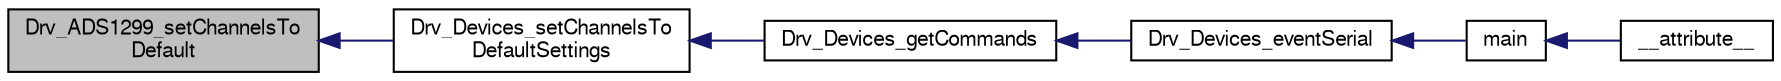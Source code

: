 digraph "Drv_ADS1299_setChannelsToDefault"
{
  edge [fontname="FreeSans",fontsize="10",labelfontname="FreeSans",labelfontsize="10"];
  node [fontname="FreeSans",fontsize="10",shape=record];
  rankdir="LR";
  Node1 [label="Drv_ADS1299_setChannelsTo\lDefault",height=0.2,width=0.4,color="black", fillcolor="grey75", style="filled", fontcolor="black"];
  Node1 -> Node2 [dir="back",color="midnightblue",fontsize="10",style="solid",fontname="FreeSans"];
  Node2 [label="Drv_Devices_setChannelsTo\lDefaultSettings",height=0.2,width=0.4,color="black", fillcolor="white", style="filled",URL="$group__Devices__Library.html#gaa48520ff061081dab8c49d26bf9404dd",tooltip="Set all channels to the default settings. "];
  Node2 -> Node3 [dir="back",color="midnightblue",fontsize="10",style="solid",fontname="FreeSans"];
  Node3 [label="Drv_Devices_getCommands",height=0.2,width=0.4,color="black", fillcolor="white", style="filled",URL="$group__Devices__Library.html#gafb56f6b90c50e36cd6e34665d85fb903",tooltip="Function for interpreting commands. "];
  Node3 -> Node4 [dir="back",color="midnightblue",fontsize="10",style="solid",fontname="FreeSans"];
  Node4 [label="Drv_Devices_eventSerial",height=0.2,width=0.4,color="black", fillcolor="white", style="filled",URL="$group__Devices__Library.html#ga8092c357f91843e6fa9db02735addc7d",tooltip="Function for receiving new commands. "];
  Node4 -> Node5 [dir="back",color="midnightblue",fontsize="10",style="solid",fontname="FreeSans"];
  Node5 [label="main",height=0.2,width=0.4,color="black", fillcolor="white", style="filled",URL="$group__Application__Layer.html#ga840291bc02cba5474a4cb46a9b9566fe"];
  Node5 -> Node6 [dir="back",color="midnightblue",fontsize="10",style="solid",fontname="FreeSans"];
  Node6 [label="__attribute__",height=0.2,width=0.4,color="black", fillcolor="white", style="filled",URL="$cr__startup__lpc175x__6x_8c.html#adce420b900676fa0caed5a713cac82fb"];
}
